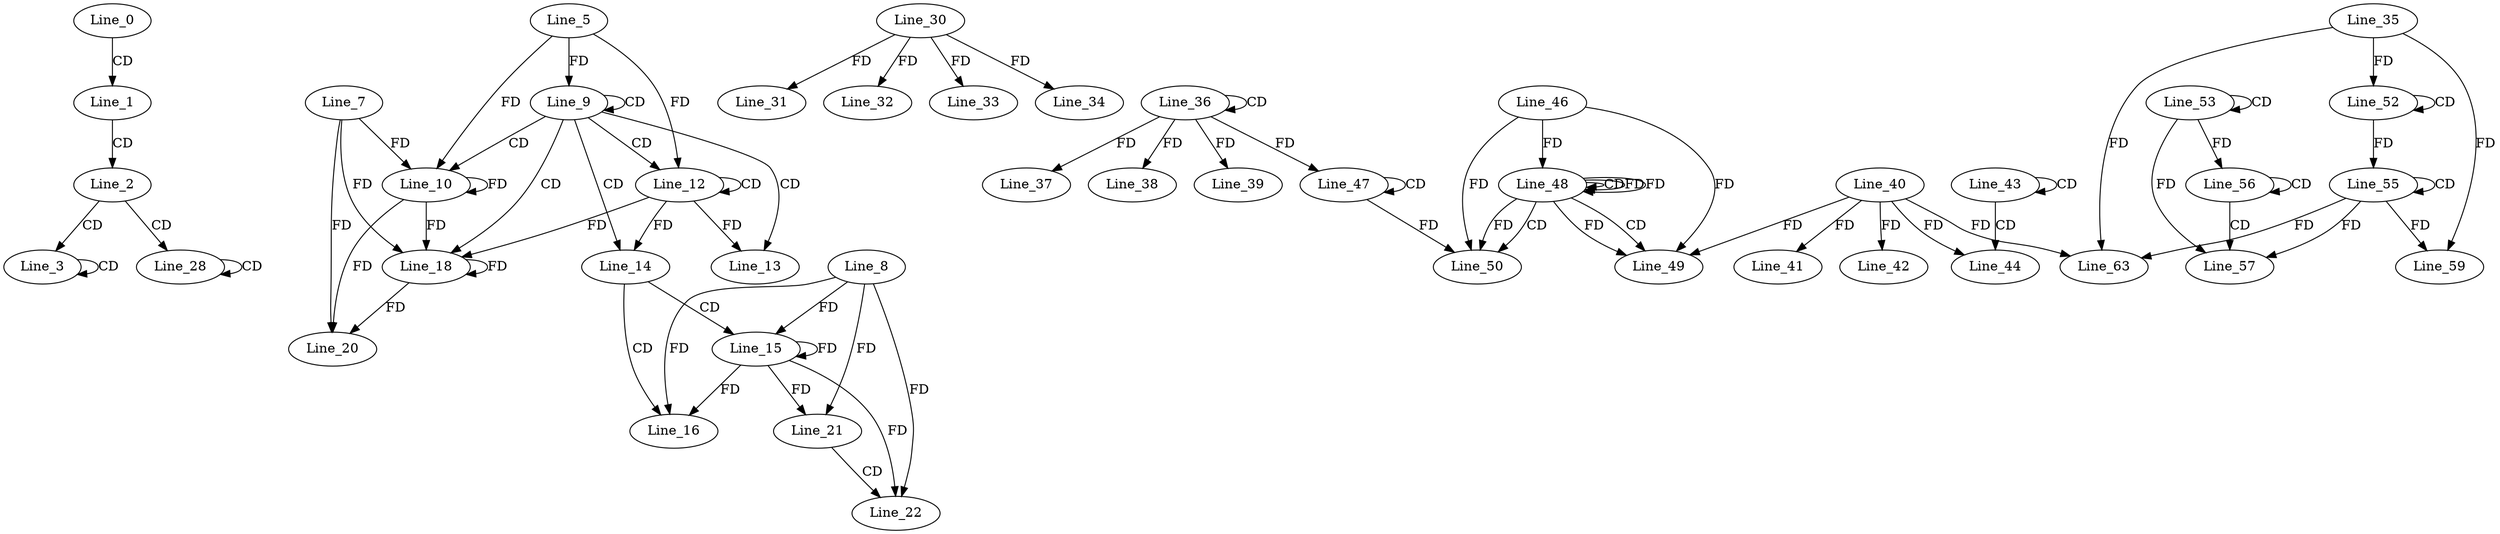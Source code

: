 digraph G {
  Line_0;
  Line_1;
  Line_2;
  Line_3;
  Line_3;
  Line_9;
  Line_9;
  Line_5;
  Line_9;
  Line_10;
  Line_7;
  Line_10;
  Line_12;
  Line_12;
  Line_13;
  Line_14;
  Line_15;
  Line_8;
  Line_16;
  Line_18;
  Line_18;
  Line_20;
  Line_21;
  Line_22;
  Line_28;
  Line_28;
  Line_30;
  Line_31;
  Line_32;
  Line_33;
  Line_34;
  Line_36;
  Line_36;
  Line_37;
  Line_38;
  Line_39;
  Line_40;
  Line_41;
  Line_42;
  Line_43;
  Line_43;
  Line_44;
  Line_47;
  Line_47;
  Line_48;
  Line_48;
  Line_46;
  Line_48;
  Line_48;
  Line_49;
  Line_49;
  Line_49;
  Line_50;
  Line_50;
  Line_50;
  Line_52;
  Line_52;
  Line_35;
  Line_53;
  Line_53;
  Line_55;
  Line_55;
  Line_56;
  Line_56;
  Line_57;
  Line_57;
  Line_59;
  Line_63;
  Line_0 -> Line_1 [ label="CD" ];
  Line_1 -> Line_2 [ label="CD" ];
  Line_2 -> Line_3 [ label="CD" ];
  Line_3 -> Line_3 [ label="CD" ];
  Line_9 -> Line_9 [ label="CD" ];
  Line_5 -> Line_9 [ label="FD" ];
  Line_9 -> Line_10 [ label="CD" ];
  Line_7 -> Line_10 [ label="FD" ];
  Line_10 -> Line_10 [ label="FD" ];
  Line_5 -> Line_10 [ label="FD" ];
  Line_9 -> Line_12 [ label="CD" ];
  Line_12 -> Line_12 [ label="CD" ];
  Line_5 -> Line_12 [ label="FD" ];
  Line_9 -> Line_13 [ label="CD" ];
  Line_12 -> Line_13 [ label="FD" ];
  Line_9 -> Line_14 [ label="CD" ];
  Line_12 -> Line_14 [ label="FD" ];
  Line_14 -> Line_15 [ label="CD" ];
  Line_8 -> Line_15 [ label="FD" ];
  Line_15 -> Line_15 [ label="FD" ];
  Line_14 -> Line_16 [ label="CD" ];
  Line_8 -> Line_16 [ label="FD" ];
  Line_15 -> Line_16 [ label="FD" ];
  Line_9 -> Line_18 [ label="CD" ];
  Line_7 -> Line_18 [ label="FD" ];
  Line_10 -> Line_18 [ label="FD" ];
  Line_18 -> Line_18 [ label="FD" ];
  Line_12 -> Line_18 [ label="FD" ];
  Line_7 -> Line_20 [ label="FD" ];
  Line_10 -> Line_20 [ label="FD" ];
  Line_18 -> Line_20 [ label="FD" ];
  Line_8 -> Line_21 [ label="FD" ];
  Line_15 -> Line_21 [ label="FD" ];
  Line_21 -> Line_22 [ label="CD" ];
  Line_8 -> Line_22 [ label="FD" ];
  Line_15 -> Line_22 [ label="FD" ];
  Line_2 -> Line_28 [ label="CD" ];
  Line_28 -> Line_28 [ label="CD" ];
  Line_30 -> Line_31 [ label="FD" ];
  Line_30 -> Line_32 [ label="FD" ];
  Line_30 -> Line_33 [ label="FD" ];
  Line_30 -> Line_34 [ label="FD" ];
  Line_36 -> Line_36 [ label="CD" ];
  Line_36 -> Line_37 [ label="FD" ];
  Line_36 -> Line_38 [ label="FD" ];
  Line_36 -> Line_39 [ label="FD" ];
  Line_40 -> Line_41 [ label="FD" ];
  Line_40 -> Line_42 [ label="FD" ];
  Line_43 -> Line_43 [ label="CD" ];
  Line_43 -> Line_44 [ label="CD" ];
  Line_40 -> Line_44 [ label="FD" ];
  Line_47 -> Line_47 [ label="CD" ];
  Line_36 -> Line_47 [ label="FD" ];
  Line_48 -> Line_48 [ label="CD" ];
  Line_46 -> Line_48 [ label="FD" ];
  Line_48 -> Line_48 [ label="FD" ];
  Line_48 -> Line_49 [ label="CD" ];
  Line_40 -> Line_49 [ label="FD" ];
  Line_46 -> Line_49 [ label="FD" ];
  Line_48 -> Line_49 [ label="FD" ];
  Line_48 -> Line_50 [ label="CD" ];
  Line_47 -> Line_50 [ label="FD" ];
  Line_46 -> Line_50 [ label="FD" ];
  Line_48 -> Line_50 [ label="FD" ];
  Line_52 -> Line_52 [ label="CD" ];
  Line_35 -> Line_52 [ label="FD" ];
  Line_53 -> Line_53 [ label="CD" ];
  Line_55 -> Line_55 [ label="CD" ];
  Line_52 -> Line_55 [ label="FD" ];
  Line_56 -> Line_56 [ label="CD" ];
  Line_53 -> Line_56 [ label="FD" ];
  Line_56 -> Line_57 [ label="CD" ];
  Line_55 -> Line_57 [ label="FD" ];
  Line_53 -> Line_57 [ label="FD" ];
  Line_35 -> Line_59 [ label="FD" ];
  Line_55 -> Line_59 [ label="FD" ];
  Line_35 -> Line_63 [ label="FD" ];
  Line_55 -> Line_63 [ label="FD" ];
  Line_40 -> Line_63 [ label="FD" ];
  Line_48 -> Line_48 [ label="FD" ];
}
